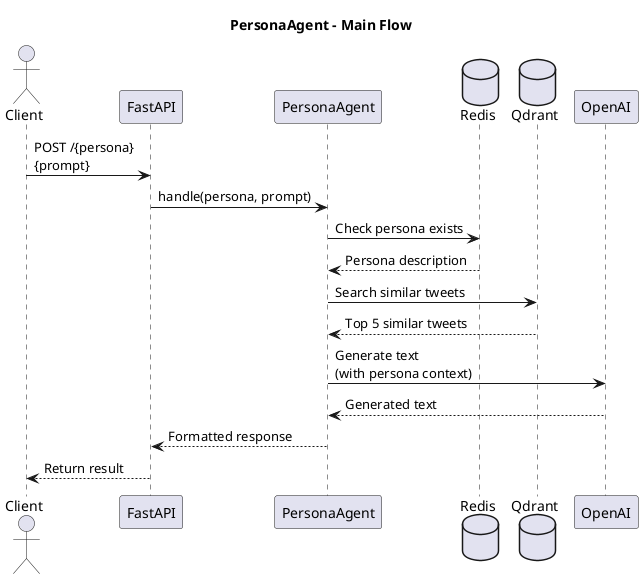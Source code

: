 @startuml
title PersonaAgent - Main Flow

actor "Client" as Client
participant "FastAPI" as API
participant "PersonaAgent" as Agent
database "Redis" as Redis
database "Qdrant" as Qdrant
participant "OpenAI" as OpenAI

Client -> API: POST /{persona}\n{prompt}
API -> Agent: handle(persona, prompt)
Agent -> Redis: Check persona exists
Redis --> Agent: Persona description
Agent -> Qdrant: Search similar tweets
Qdrant --> Agent: Top 5 similar tweets
Agent -> OpenAI: Generate text\n(with persona context)
OpenAI --> Agent: Generated text
Agent --> API: Formatted response
API --> Client: Return result

@enduml

